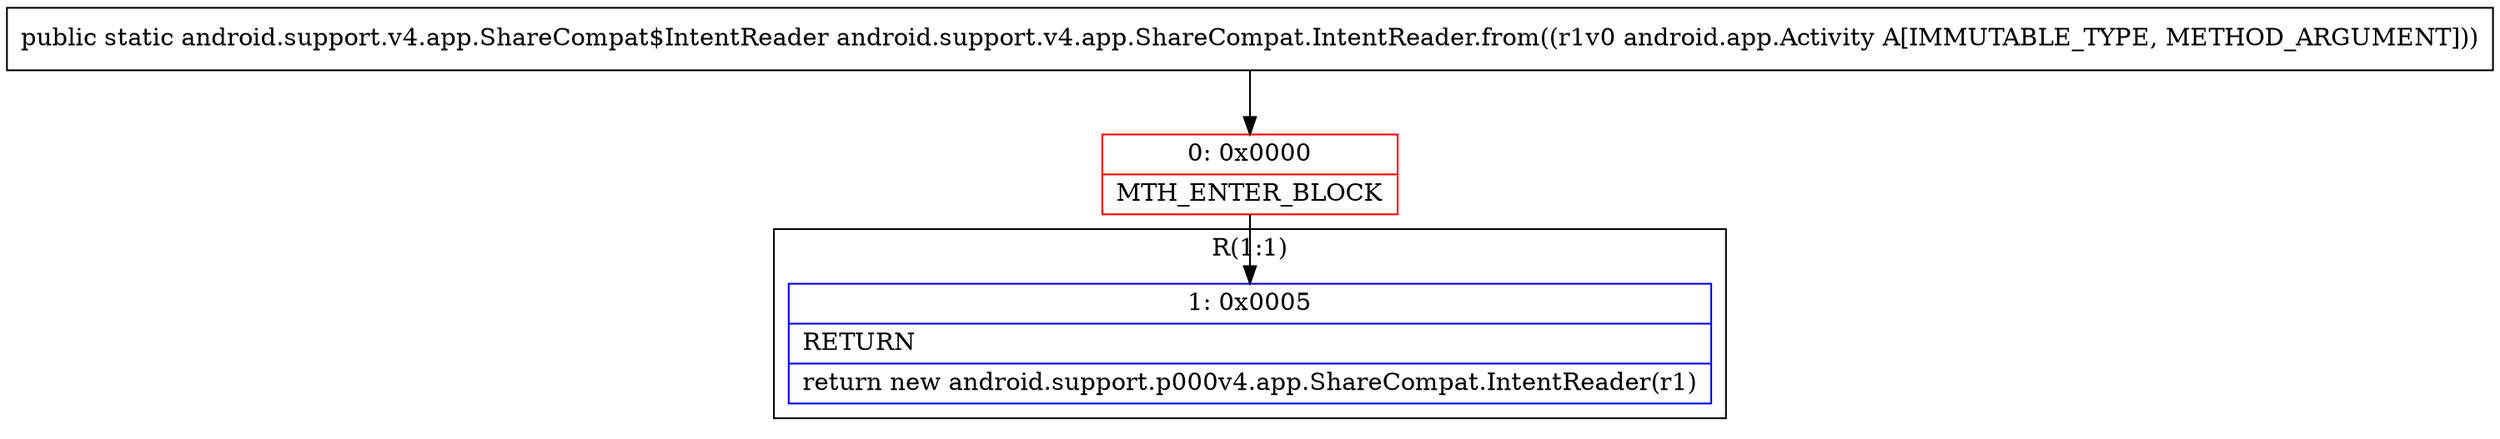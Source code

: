digraph "CFG forandroid.support.v4.app.ShareCompat.IntentReader.from(Landroid\/app\/Activity;)Landroid\/support\/v4\/app\/ShareCompat$IntentReader;" {
subgraph cluster_Region_701447485 {
label = "R(1:1)";
node [shape=record,color=blue];
Node_1 [shape=record,label="{1\:\ 0x0005|RETURN\l|return new android.support.p000v4.app.ShareCompat.IntentReader(r1)\l}"];
}
Node_0 [shape=record,color=red,label="{0\:\ 0x0000|MTH_ENTER_BLOCK\l}"];
MethodNode[shape=record,label="{public static android.support.v4.app.ShareCompat$IntentReader android.support.v4.app.ShareCompat.IntentReader.from((r1v0 android.app.Activity A[IMMUTABLE_TYPE, METHOD_ARGUMENT])) }"];
MethodNode -> Node_0;
Node_0 -> Node_1;
}

